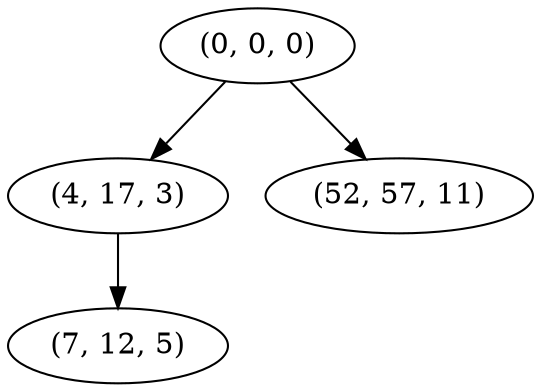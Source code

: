 digraph tree {
    "(0, 0, 0)";
    "(4, 17, 3)";
    "(7, 12, 5)";
    "(52, 57, 11)";
    "(0, 0, 0)" -> "(4, 17, 3)";
    "(0, 0, 0)" -> "(52, 57, 11)";
    "(4, 17, 3)" -> "(7, 12, 5)";
}
